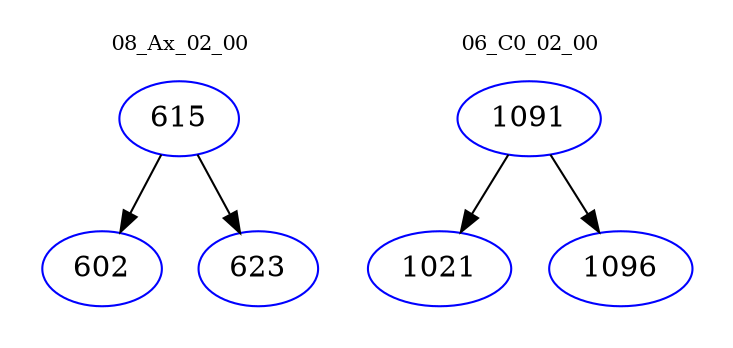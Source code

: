 digraph{
subgraph cluster_0 {
color = white
label = "08_Ax_02_00";
fontsize=10;
T0_615 [label="615", color="blue"]
T0_615 -> T0_602 [color="black"]
T0_602 [label="602", color="blue"]
T0_615 -> T0_623 [color="black"]
T0_623 [label="623", color="blue"]
}
subgraph cluster_1 {
color = white
label = "06_C0_02_00";
fontsize=10;
T1_1091 [label="1091", color="blue"]
T1_1091 -> T1_1021 [color="black"]
T1_1021 [label="1021", color="blue"]
T1_1091 -> T1_1096 [color="black"]
T1_1096 [label="1096", color="blue"]
}
}
